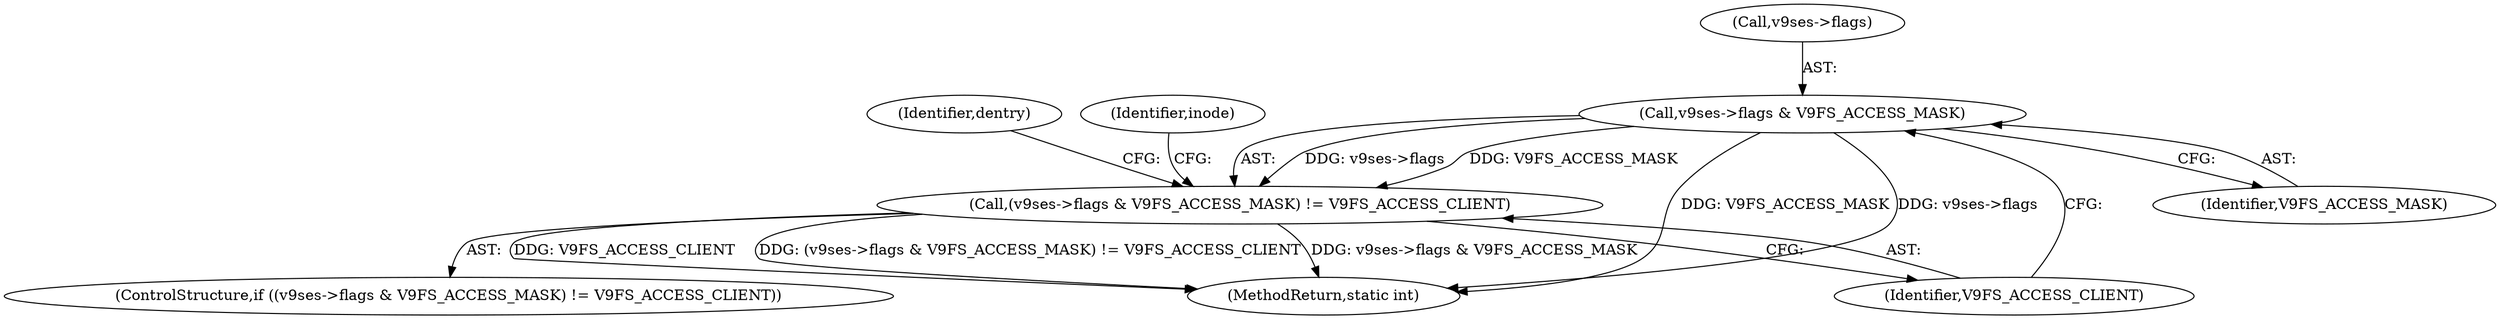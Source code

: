 digraph "0_linux_073931017b49d9458aa351605b43a7e34598caef@pointer" {
"1000122" [label="(Call,v9ses->flags & V9FS_ACCESS_MASK)"];
"1000121" [label="(Call,(v9ses->flags & V9FS_ACCESS_MASK) != V9FS_ACCESS_CLIENT)"];
"1000122" [label="(Call,v9ses->flags & V9FS_ACCESS_MASK)"];
"1000121" [label="(Call,(v9ses->flags & V9FS_ACCESS_MASK) != V9FS_ACCESS_CLIENT)"];
"1000120" [label="(ControlStructure,if ((v9ses->flags & V9FS_ACCESS_MASK) != V9FS_ACCESS_CLIENT))"];
"1000274" [label="(MethodReturn,static int)"];
"1000123" [label="(Call,v9ses->flags)"];
"1000130" [label="(Identifier,dentry)"];
"1000126" [label="(Identifier,V9FS_ACCESS_MASK)"];
"1000140" [label="(Identifier,inode)"];
"1000127" [label="(Identifier,V9FS_ACCESS_CLIENT)"];
"1000122" -> "1000121"  [label="AST: "];
"1000122" -> "1000126"  [label="CFG: "];
"1000123" -> "1000122"  [label="AST: "];
"1000126" -> "1000122"  [label="AST: "];
"1000127" -> "1000122"  [label="CFG: "];
"1000122" -> "1000274"  [label="DDG: V9FS_ACCESS_MASK"];
"1000122" -> "1000274"  [label="DDG: v9ses->flags"];
"1000122" -> "1000121"  [label="DDG: v9ses->flags"];
"1000122" -> "1000121"  [label="DDG: V9FS_ACCESS_MASK"];
"1000121" -> "1000120"  [label="AST: "];
"1000121" -> "1000127"  [label="CFG: "];
"1000127" -> "1000121"  [label="AST: "];
"1000130" -> "1000121"  [label="CFG: "];
"1000140" -> "1000121"  [label="CFG: "];
"1000121" -> "1000274"  [label="DDG: V9FS_ACCESS_CLIENT"];
"1000121" -> "1000274"  [label="DDG: (v9ses->flags & V9FS_ACCESS_MASK) != V9FS_ACCESS_CLIENT"];
"1000121" -> "1000274"  [label="DDG: v9ses->flags & V9FS_ACCESS_MASK"];
}
